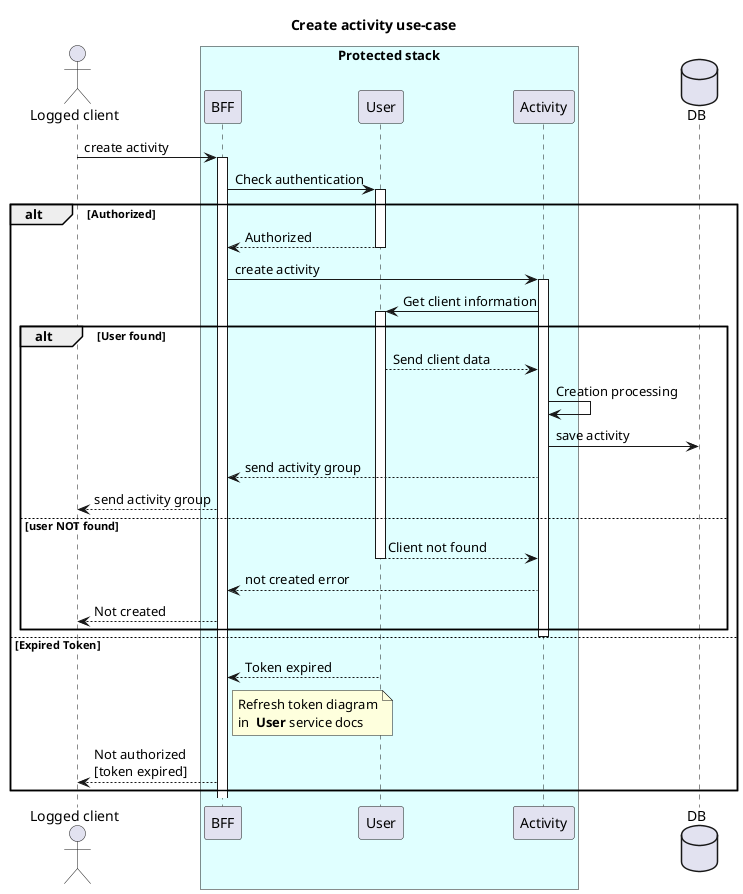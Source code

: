 @startuml
  title "Create activity use-case"

  actor "Logged client" as client
  box "Protected stack" #LightCyan
  participant BFF
  participant User
  participant Activity
  end box
  database DB


  client -> BFF: create activity
  activate BFF
  BFF -> User: Check authentication
  activate User

  alt Authorized
    BFF <-- User: Authorized
    deactivate User
    BFF -> Activity: create activity
    activate Activity
    Activity -> User: Get client information

    alt User found
      activate User
      Activity <-- User: Send client data
      Activity -> Activity: Creation processing
      Activity -> DB: save activity
      BFF <-- Activity: send activity group
      client <-- BFF: send activity group
    else user **NOT** found
      Activity <-- User: Client not found
      deactivate User
      BFF <-- Activity: not created error
      client <-- BFF: Not created
    end
      deactivate Activity
  else Expired Token
    BFF <-- User: Token expired
    note right of BFF
      Refresh token diagram
      in  **User** service docs
    end note
    client <-- BFF: Not authorized \n[token expired]   
  end
@enduml